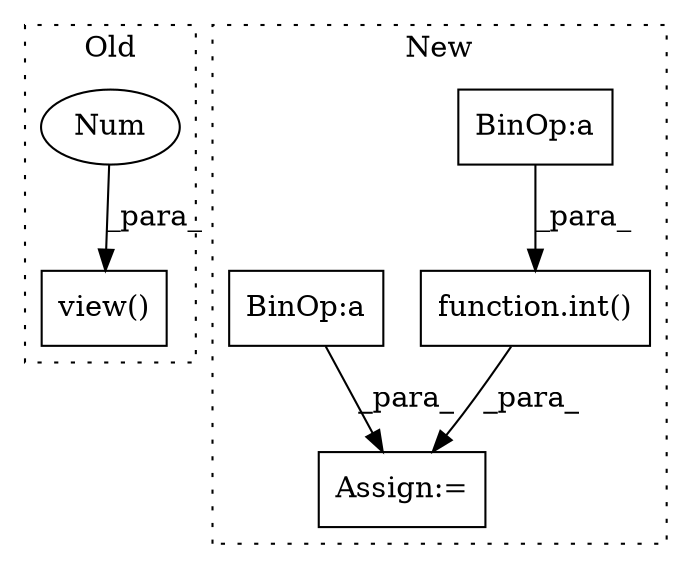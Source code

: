 digraph G {
subgraph cluster0 {
1 [label="view()" a="75" s="646,796" l="13,1" shape="box"];
3 [label="Num" a="76" s="794" l="2" shape="ellipse"];
label = "Old";
style="dotted";
}
subgraph cluster1 {
2 [label="function.int()" a="75" s="398,456" l="4,1" shape="box"];
4 [label="Assign:=" a="68" s="463" l="3" shape="box"];
5 [label="BinOp:a" a="82" s="423" l="3" shape="box"];
6 [label="BinOp:a" a="82" s="483" l="4" shape="box"];
label = "New";
style="dotted";
}
2 -> 4 [label="_para_"];
3 -> 1 [label="_para_"];
5 -> 2 [label="_para_"];
6 -> 4 [label="_para_"];
}